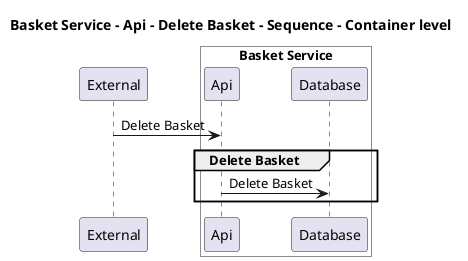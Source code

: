 @startuml

title Basket Service - Api - Delete Basket - Sequence - Container level

participant "External" as C4InterFlow.SoftwareSystems.ExternalSystem

box "Basket Service" #White
    participant "Api" as ECommercePlatform.SoftwareSystems.BasketService.Containers.Api
    participant "Database" as ECommercePlatform.SoftwareSystems.BasketService.Containers.Database
end box


C4InterFlow.SoftwareSystems.ExternalSystem -> ECommercePlatform.SoftwareSystems.BasketService.Containers.Api : Delete Basket
group Delete Basket
ECommercePlatform.SoftwareSystems.BasketService.Containers.Api -> ECommercePlatform.SoftwareSystems.BasketService.Containers.Database : Delete Basket
end


@enduml
